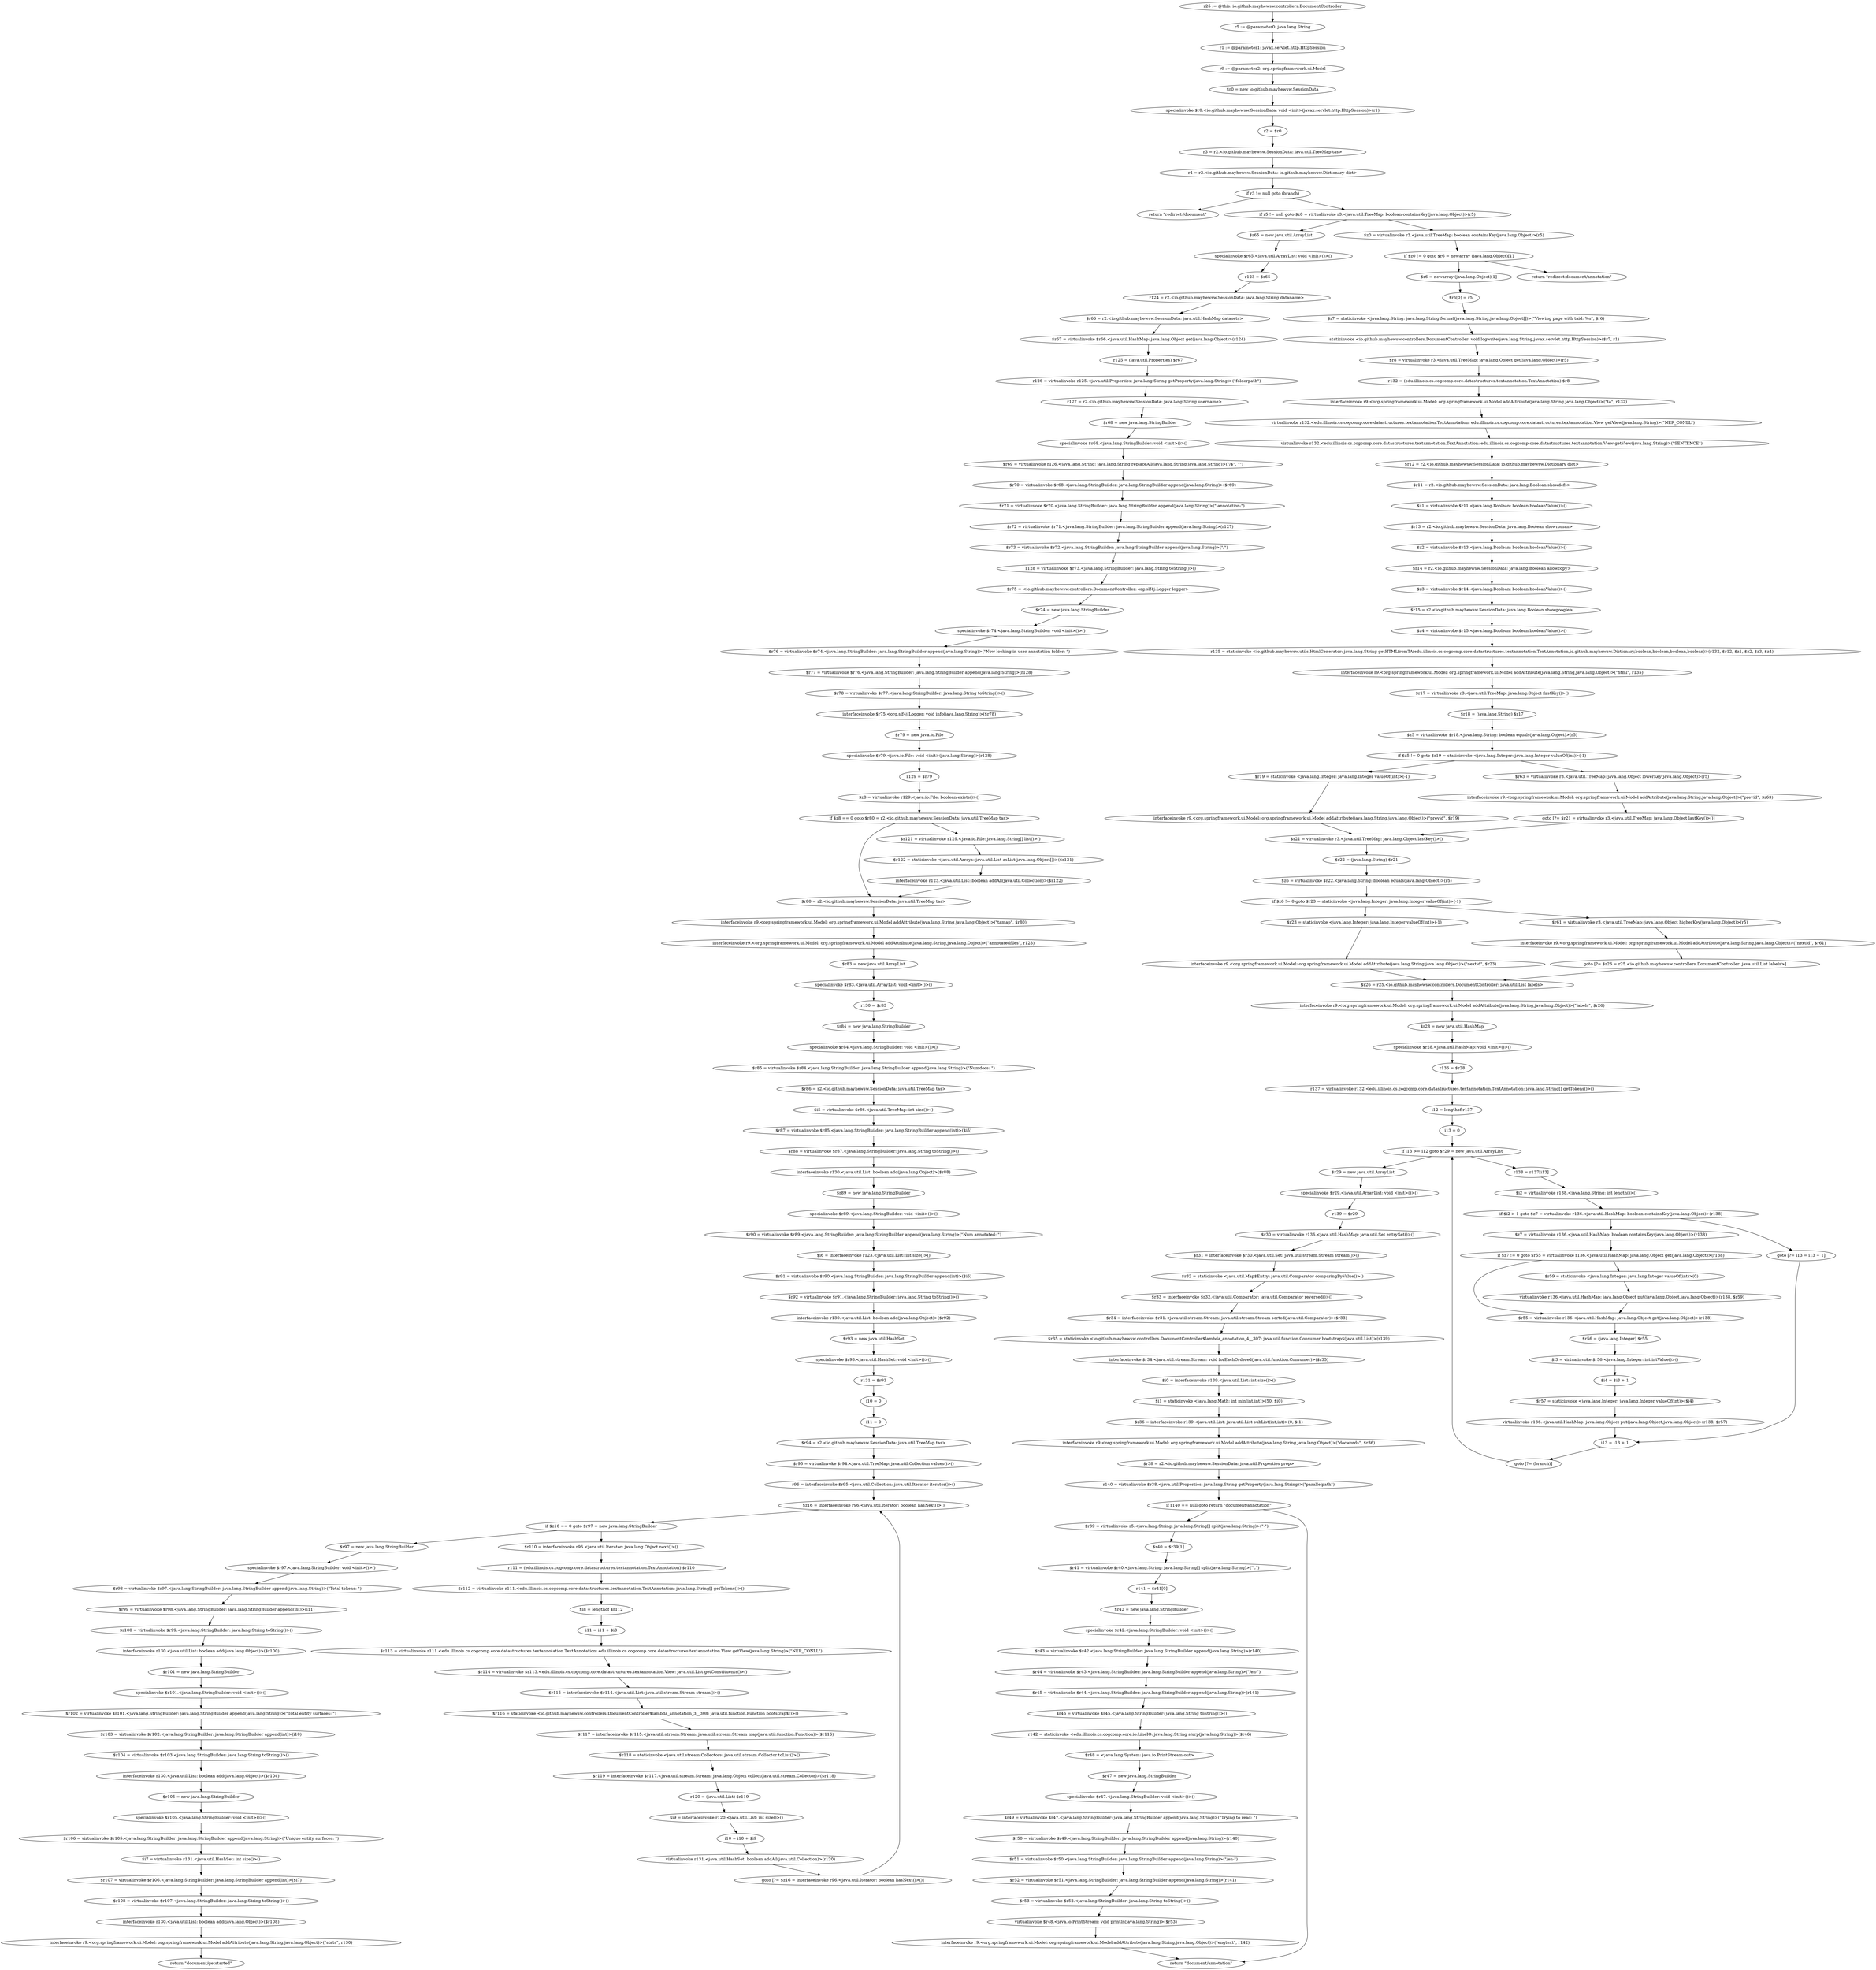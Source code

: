 digraph "unitGraph" {
    "r25 := @this: io.github.mayhewsw.controllers.DocumentController"
    "r5 := @parameter0: java.lang.String"
    "r1 := @parameter1: javax.servlet.http.HttpSession"
    "r9 := @parameter2: org.springframework.ui.Model"
    "$r0 = new io.github.mayhewsw.SessionData"
    "specialinvoke $r0.<io.github.mayhewsw.SessionData: void <init>(javax.servlet.http.HttpSession)>(r1)"
    "r2 = $r0"
    "r3 = r2.<io.github.mayhewsw.SessionData: java.util.TreeMap tas>"
    "r4 = r2.<io.github.mayhewsw.SessionData: io.github.mayhewsw.Dictionary dict>"
    "if r3 != null goto (branch)"
    "return \"redirect:/document\""
    "if r5 != null goto $z0 = virtualinvoke r3.<java.util.TreeMap: boolean containsKey(java.lang.Object)>(r5)"
    "$r65 = new java.util.ArrayList"
    "specialinvoke $r65.<java.util.ArrayList: void <init>()>()"
    "r123 = $r65"
    "r124 = r2.<io.github.mayhewsw.SessionData: java.lang.String dataname>"
    "$r66 = r2.<io.github.mayhewsw.SessionData: java.util.HashMap datasets>"
    "$r67 = virtualinvoke $r66.<java.util.HashMap: java.lang.Object get(java.lang.Object)>(r124)"
    "r125 = (java.util.Properties) $r67"
    "r126 = virtualinvoke r125.<java.util.Properties: java.lang.String getProperty(java.lang.String)>(\"folderpath\")"
    "r127 = r2.<io.github.mayhewsw.SessionData: java.lang.String username>"
    "$r68 = new java.lang.StringBuilder"
    "specialinvoke $r68.<java.lang.StringBuilder: void <init>()>()"
    "$r69 = virtualinvoke r126.<java.lang.String: java.lang.String replaceAll(java.lang.String,java.lang.String)>(\"/$\", \"\")"
    "$r70 = virtualinvoke $r68.<java.lang.StringBuilder: java.lang.StringBuilder append(java.lang.String)>($r69)"
    "$r71 = virtualinvoke $r70.<java.lang.StringBuilder: java.lang.StringBuilder append(java.lang.String)>(\"-annotation-\")"
    "$r72 = virtualinvoke $r71.<java.lang.StringBuilder: java.lang.StringBuilder append(java.lang.String)>(r127)"
    "$r73 = virtualinvoke $r72.<java.lang.StringBuilder: java.lang.StringBuilder append(java.lang.String)>(\"/\")"
    "r128 = virtualinvoke $r73.<java.lang.StringBuilder: java.lang.String toString()>()"
    "$r75 = <io.github.mayhewsw.controllers.DocumentController: org.slf4j.Logger logger>"
    "$r74 = new java.lang.StringBuilder"
    "specialinvoke $r74.<java.lang.StringBuilder: void <init>()>()"
    "$r76 = virtualinvoke $r74.<java.lang.StringBuilder: java.lang.StringBuilder append(java.lang.String)>(\"Now looking in user annotation folder: \")"
    "$r77 = virtualinvoke $r76.<java.lang.StringBuilder: java.lang.StringBuilder append(java.lang.String)>(r128)"
    "$r78 = virtualinvoke $r77.<java.lang.StringBuilder: java.lang.String toString()>()"
    "interfaceinvoke $r75.<org.slf4j.Logger: void info(java.lang.String)>($r78)"
    "$r79 = new java.io.File"
    "specialinvoke $r79.<java.io.File: void <init>(java.lang.String)>(r128)"
    "r129 = $r79"
    "$z8 = virtualinvoke r129.<java.io.File: boolean exists()>()"
    "if $z8 == 0 goto $r80 = r2.<io.github.mayhewsw.SessionData: java.util.TreeMap tas>"
    "$r121 = virtualinvoke r129.<java.io.File: java.lang.String[] list()>()"
    "$r122 = staticinvoke <java.util.Arrays: java.util.List asList(java.lang.Object[])>($r121)"
    "interfaceinvoke r123.<java.util.List: boolean addAll(java.util.Collection)>($r122)"
    "$r80 = r2.<io.github.mayhewsw.SessionData: java.util.TreeMap tas>"
    "interfaceinvoke r9.<org.springframework.ui.Model: org.springframework.ui.Model addAttribute(java.lang.String,java.lang.Object)>(\"tamap\", $r80)"
    "interfaceinvoke r9.<org.springframework.ui.Model: org.springframework.ui.Model addAttribute(java.lang.String,java.lang.Object)>(\"annotatedfiles\", r123)"
    "$r83 = new java.util.ArrayList"
    "specialinvoke $r83.<java.util.ArrayList: void <init>()>()"
    "r130 = $r83"
    "$r84 = new java.lang.StringBuilder"
    "specialinvoke $r84.<java.lang.StringBuilder: void <init>()>()"
    "$r85 = virtualinvoke $r84.<java.lang.StringBuilder: java.lang.StringBuilder append(java.lang.String)>(\"Numdocs: \")"
    "$r86 = r2.<io.github.mayhewsw.SessionData: java.util.TreeMap tas>"
    "$i5 = virtualinvoke $r86.<java.util.TreeMap: int size()>()"
    "$r87 = virtualinvoke $r85.<java.lang.StringBuilder: java.lang.StringBuilder append(int)>($i5)"
    "$r88 = virtualinvoke $r87.<java.lang.StringBuilder: java.lang.String toString()>()"
    "interfaceinvoke r130.<java.util.List: boolean add(java.lang.Object)>($r88)"
    "$r89 = new java.lang.StringBuilder"
    "specialinvoke $r89.<java.lang.StringBuilder: void <init>()>()"
    "$r90 = virtualinvoke $r89.<java.lang.StringBuilder: java.lang.StringBuilder append(java.lang.String)>(\"Num annotated: \")"
    "$i6 = interfaceinvoke r123.<java.util.List: int size()>()"
    "$r91 = virtualinvoke $r90.<java.lang.StringBuilder: java.lang.StringBuilder append(int)>($i6)"
    "$r92 = virtualinvoke $r91.<java.lang.StringBuilder: java.lang.String toString()>()"
    "interfaceinvoke r130.<java.util.List: boolean add(java.lang.Object)>($r92)"
    "$r93 = new java.util.HashSet"
    "specialinvoke $r93.<java.util.HashSet: void <init>()>()"
    "r131 = $r93"
    "i10 = 0"
    "i11 = 0"
    "$r94 = r2.<io.github.mayhewsw.SessionData: java.util.TreeMap tas>"
    "$r95 = virtualinvoke $r94.<java.util.TreeMap: java.util.Collection values()>()"
    "r96 = interfaceinvoke $r95.<java.util.Collection: java.util.Iterator iterator()>()"
    "$z16 = interfaceinvoke r96.<java.util.Iterator: boolean hasNext()>()"
    "if $z16 == 0 goto $r97 = new java.lang.StringBuilder"
    "$r110 = interfaceinvoke r96.<java.util.Iterator: java.lang.Object next()>()"
    "r111 = (edu.illinois.cs.cogcomp.core.datastructures.textannotation.TextAnnotation) $r110"
    "$r112 = virtualinvoke r111.<edu.illinois.cs.cogcomp.core.datastructures.textannotation.TextAnnotation: java.lang.String[] getTokens()>()"
    "$i8 = lengthof $r112"
    "i11 = i11 + $i8"
    "$r113 = virtualinvoke r111.<edu.illinois.cs.cogcomp.core.datastructures.textannotation.TextAnnotation: edu.illinois.cs.cogcomp.core.datastructures.textannotation.View getView(java.lang.String)>(\"NER_CONLL\")"
    "$r114 = virtualinvoke $r113.<edu.illinois.cs.cogcomp.core.datastructures.textannotation.View: java.util.List getConstituents()>()"
    "$r115 = interfaceinvoke $r114.<java.util.List: java.util.stream.Stream stream()>()"
    "$r116 = staticinvoke <io.github.mayhewsw.controllers.DocumentController$lambda_annotation_3__308: java.util.function.Function bootstrap$()>()"
    "$r117 = interfaceinvoke $r115.<java.util.stream.Stream: java.util.stream.Stream map(java.util.function.Function)>($r116)"
    "$r118 = staticinvoke <java.util.stream.Collectors: java.util.stream.Collector toList()>()"
    "$r119 = interfaceinvoke $r117.<java.util.stream.Stream: java.lang.Object collect(java.util.stream.Collector)>($r118)"
    "r120 = (java.util.List) $r119"
    "$i9 = interfaceinvoke r120.<java.util.List: int size()>()"
    "i10 = i10 + $i9"
    "virtualinvoke r131.<java.util.HashSet: boolean addAll(java.util.Collection)>(r120)"
    "goto [?= $z16 = interfaceinvoke r96.<java.util.Iterator: boolean hasNext()>()]"
    "$r97 = new java.lang.StringBuilder"
    "specialinvoke $r97.<java.lang.StringBuilder: void <init>()>()"
    "$r98 = virtualinvoke $r97.<java.lang.StringBuilder: java.lang.StringBuilder append(java.lang.String)>(\"Total tokens: \")"
    "$r99 = virtualinvoke $r98.<java.lang.StringBuilder: java.lang.StringBuilder append(int)>(i11)"
    "$r100 = virtualinvoke $r99.<java.lang.StringBuilder: java.lang.String toString()>()"
    "interfaceinvoke r130.<java.util.List: boolean add(java.lang.Object)>($r100)"
    "$r101 = new java.lang.StringBuilder"
    "specialinvoke $r101.<java.lang.StringBuilder: void <init>()>()"
    "$r102 = virtualinvoke $r101.<java.lang.StringBuilder: java.lang.StringBuilder append(java.lang.String)>(\"Total entity surfaces: \")"
    "$r103 = virtualinvoke $r102.<java.lang.StringBuilder: java.lang.StringBuilder append(int)>(i10)"
    "$r104 = virtualinvoke $r103.<java.lang.StringBuilder: java.lang.String toString()>()"
    "interfaceinvoke r130.<java.util.List: boolean add(java.lang.Object)>($r104)"
    "$r105 = new java.lang.StringBuilder"
    "specialinvoke $r105.<java.lang.StringBuilder: void <init>()>()"
    "$r106 = virtualinvoke $r105.<java.lang.StringBuilder: java.lang.StringBuilder append(java.lang.String)>(\"Unique entity surfaces: \")"
    "$i7 = virtualinvoke r131.<java.util.HashSet: int size()>()"
    "$r107 = virtualinvoke $r106.<java.lang.StringBuilder: java.lang.StringBuilder append(int)>($i7)"
    "$r108 = virtualinvoke $r107.<java.lang.StringBuilder: java.lang.String toString()>()"
    "interfaceinvoke r130.<java.util.List: boolean add(java.lang.Object)>($r108)"
    "interfaceinvoke r9.<org.springframework.ui.Model: org.springframework.ui.Model addAttribute(java.lang.String,java.lang.Object)>(\"stats\", r130)"
    "return \"document/getstarted\""
    "$z0 = virtualinvoke r3.<java.util.TreeMap: boolean containsKey(java.lang.Object)>(r5)"
    "if $z0 != 0 goto $r6 = newarray (java.lang.Object)[1]"
    "return \"redirect:document/annotation\""
    "$r6 = newarray (java.lang.Object)[1]"
    "$r6[0] = r5"
    "$r7 = staticinvoke <java.lang.String: java.lang.String format(java.lang.String,java.lang.Object[])>(\"Viewing page with taid: %s\", $r6)"
    "staticinvoke <io.github.mayhewsw.controllers.DocumentController: void logwrite(java.lang.String,javax.servlet.http.HttpSession)>($r7, r1)"
    "$r8 = virtualinvoke r3.<java.util.TreeMap: java.lang.Object get(java.lang.Object)>(r5)"
    "r132 = (edu.illinois.cs.cogcomp.core.datastructures.textannotation.TextAnnotation) $r8"
    "interfaceinvoke r9.<org.springframework.ui.Model: org.springframework.ui.Model addAttribute(java.lang.String,java.lang.Object)>(\"ta\", r132)"
    "virtualinvoke r132.<edu.illinois.cs.cogcomp.core.datastructures.textannotation.TextAnnotation: edu.illinois.cs.cogcomp.core.datastructures.textannotation.View getView(java.lang.String)>(\"NER_CONLL\")"
    "virtualinvoke r132.<edu.illinois.cs.cogcomp.core.datastructures.textannotation.TextAnnotation: edu.illinois.cs.cogcomp.core.datastructures.textannotation.View getView(java.lang.String)>(\"SENTENCE\")"
    "$r12 = r2.<io.github.mayhewsw.SessionData: io.github.mayhewsw.Dictionary dict>"
    "$r11 = r2.<io.github.mayhewsw.SessionData: java.lang.Boolean showdefs>"
    "$z1 = virtualinvoke $r11.<java.lang.Boolean: boolean booleanValue()>()"
    "$r13 = r2.<io.github.mayhewsw.SessionData: java.lang.Boolean showroman>"
    "$z2 = virtualinvoke $r13.<java.lang.Boolean: boolean booleanValue()>()"
    "$r14 = r2.<io.github.mayhewsw.SessionData: java.lang.Boolean allowcopy>"
    "$z3 = virtualinvoke $r14.<java.lang.Boolean: boolean booleanValue()>()"
    "$r15 = r2.<io.github.mayhewsw.SessionData: java.lang.Boolean showgoogle>"
    "$z4 = virtualinvoke $r15.<java.lang.Boolean: boolean booleanValue()>()"
    "r135 = staticinvoke <io.github.mayhewsw.utils.HtmlGenerator: java.lang.String getHTMLfromTA(edu.illinois.cs.cogcomp.core.datastructures.textannotation.TextAnnotation,io.github.mayhewsw.Dictionary,boolean,boolean,boolean,boolean)>(r132, $r12, $z1, $z2, $z3, $z4)"
    "interfaceinvoke r9.<org.springframework.ui.Model: org.springframework.ui.Model addAttribute(java.lang.String,java.lang.Object)>(\"html\", r135)"
    "$r17 = virtualinvoke r3.<java.util.TreeMap: java.lang.Object firstKey()>()"
    "$r18 = (java.lang.String) $r17"
    "$z5 = virtualinvoke $r18.<java.lang.String: boolean equals(java.lang.Object)>(r5)"
    "if $z5 != 0 goto $r19 = staticinvoke <java.lang.Integer: java.lang.Integer valueOf(int)>(-1)"
    "$r63 = virtualinvoke r3.<java.util.TreeMap: java.lang.Object lowerKey(java.lang.Object)>(r5)"
    "interfaceinvoke r9.<org.springframework.ui.Model: org.springframework.ui.Model addAttribute(java.lang.String,java.lang.Object)>(\"previd\", $r63)"
    "goto [?= $r21 = virtualinvoke r3.<java.util.TreeMap: java.lang.Object lastKey()>()]"
    "$r19 = staticinvoke <java.lang.Integer: java.lang.Integer valueOf(int)>(-1)"
    "interfaceinvoke r9.<org.springframework.ui.Model: org.springframework.ui.Model addAttribute(java.lang.String,java.lang.Object)>(\"previd\", $r19)"
    "$r21 = virtualinvoke r3.<java.util.TreeMap: java.lang.Object lastKey()>()"
    "$r22 = (java.lang.String) $r21"
    "$z6 = virtualinvoke $r22.<java.lang.String: boolean equals(java.lang.Object)>(r5)"
    "if $z6 != 0 goto $r23 = staticinvoke <java.lang.Integer: java.lang.Integer valueOf(int)>(-1)"
    "$r61 = virtualinvoke r3.<java.util.TreeMap: java.lang.Object higherKey(java.lang.Object)>(r5)"
    "interfaceinvoke r9.<org.springframework.ui.Model: org.springframework.ui.Model addAttribute(java.lang.String,java.lang.Object)>(\"nextid\", $r61)"
    "goto [?= $r26 = r25.<io.github.mayhewsw.controllers.DocumentController: java.util.List labels>]"
    "$r23 = staticinvoke <java.lang.Integer: java.lang.Integer valueOf(int)>(-1)"
    "interfaceinvoke r9.<org.springframework.ui.Model: org.springframework.ui.Model addAttribute(java.lang.String,java.lang.Object)>(\"nextid\", $r23)"
    "$r26 = r25.<io.github.mayhewsw.controllers.DocumentController: java.util.List labels>"
    "interfaceinvoke r9.<org.springframework.ui.Model: org.springframework.ui.Model addAttribute(java.lang.String,java.lang.Object)>(\"labels\", $r26)"
    "$r28 = new java.util.HashMap"
    "specialinvoke $r28.<java.util.HashMap: void <init>()>()"
    "r136 = $r28"
    "r137 = virtualinvoke r132.<edu.illinois.cs.cogcomp.core.datastructures.textannotation.TextAnnotation: java.lang.String[] getTokens()>()"
    "i12 = lengthof r137"
    "i13 = 0"
    "if i13 >= i12 goto $r29 = new java.util.ArrayList"
    "r138 = r137[i13]"
    "$i2 = virtualinvoke r138.<java.lang.String: int length()>()"
    "if $i2 > 1 goto $z7 = virtualinvoke r136.<java.util.HashMap: boolean containsKey(java.lang.Object)>(r138)"
    "goto [?= i13 = i13 + 1]"
    "$z7 = virtualinvoke r136.<java.util.HashMap: boolean containsKey(java.lang.Object)>(r138)"
    "if $z7 != 0 goto $r55 = virtualinvoke r136.<java.util.HashMap: java.lang.Object get(java.lang.Object)>(r138)"
    "$r59 = staticinvoke <java.lang.Integer: java.lang.Integer valueOf(int)>(0)"
    "virtualinvoke r136.<java.util.HashMap: java.lang.Object put(java.lang.Object,java.lang.Object)>(r138, $r59)"
    "$r55 = virtualinvoke r136.<java.util.HashMap: java.lang.Object get(java.lang.Object)>(r138)"
    "$r56 = (java.lang.Integer) $r55"
    "$i3 = virtualinvoke $r56.<java.lang.Integer: int intValue()>()"
    "$i4 = $i3 + 1"
    "$r57 = staticinvoke <java.lang.Integer: java.lang.Integer valueOf(int)>($i4)"
    "virtualinvoke r136.<java.util.HashMap: java.lang.Object put(java.lang.Object,java.lang.Object)>(r138, $r57)"
    "i13 = i13 + 1"
    "goto [?= (branch)]"
    "$r29 = new java.util.ArrayList"
    "specialinvoke $r29.<java.util.ArrayList: void <init>()>()"
    "r139 = $r29"
    "$r30 = virtualinvoke r136.<java.util.HashMap: java.util.Set entrySet()>()"
    "$r31 = interfaceinvoke $r30.<java.util.Set: java.util.stream.Stream stream()>()"
    "$r32 = staticinvoke <java.util.Map$Entry: java.util.Comparator comparingByValue()>()"
    "$r33 = interfaceinvoke $r32.<java.util.Comparator: java.util.Comparator reversed()>()"
    "$r34 = interfaceinvoke $r31.<java.util.stream.Stream: java.util.stream.Stream sorted(java.util.Comparator)>($r33)"
    "$r35 = staticinvoke <io.github.mayhewsw.controllers.DocumentController$lambda_annotation_4__307: java.util.function.Consumer bootstrap$(java.util.List)>(r139)"
    "interfaceinvoke $r34.<java.util.stream.Stream: void forEachOrdered(java.util.function.Consumer)>($r35)"
    "$i0 = interfaceinvoke r139.<java.util.List: int size()>()"
    "$i1 = staticinvoke <java.lang.Math: int min(int,int)>(50, $i0)"
    "$r36 = interfaceinvoke r139.<java.util.List: java.util.List subList(int,int)>(0, $i1)"
    "interfaceinvoke r9.<org.springframework.ui.Model: org.springframework.ui.Model addAttribute(java.lang.String,java.lang.Object)>(\"docwords\", $r36)"
    "$r38 = r2.<io.github.mayhewsw.SessionData: java.util.Properties prop>"
    "r140 = virtualinvoke $r38.<java.util.Properties: java.lang.String getProperty(java.lang.String)>(\"parallelpath\")"
    "if r140 == null goto return \"document/annotation\""
    "$r39 = virtualinvoke r5.<java.lang.String: java.lang.String[] split(java.lang.String)>(\"-\")"
    "$r40 = $r39[1]"
    "$r41 = virtualinvoke $r40.<java.lang.String: java.lang.String[] split(java.lang.String)>(\"\\.\")"
    "r141 = $r41[0]"
    "$r42 = new java.lang.StringBuilder"
    "specialinvoke $r42.<java.lang.StringBuilder: void <init>()>()"
    "$r43 = virtualinvoke $r42.<java.lang.StringBuilder: java.lang.StringBuilder append(java.lang.String)>(r140)"
    "$r44 = virtualinvoke $r43.<java.lang.StringBuilder: java.lang.StringBuilder append(java.lang.String)>(\"/en-\")"
    "$r45 = virtualinvoke $r44.<java.lang.StringBuilder: java.lang.StringBuilder append(java.lang.String)>(r141)"
    "$r46 = virtualinvoke $r45.<java.lang.StringBuilder: java.lang.String toString()>()"
    "r142 = staticinvoke <edu.illinois.cs.cogcomp.core.io.LineIO: java.lang.String slurp(java.lang.String)>($r46)"
    "$r48 = <java.lang.System: java.io.PrintStream out>"
    "$r47 = new java.lang.StringBuilder"
    "specialinvoke $r47.<java.lang.StringBuilder: void <init>()>()"
    "$r49 = virtualinvoke $r47.<java.lang.StringBuilder: java.lang.StringBuilder append(java.lang.String)>(\"Trying to read: \")"
    "$r50 = virtualinvoke $r49.<java.lang.StringBuilder: java.lang.StringBuilder append(java.lang.String)>(r140)"
    "$r51 = virtualinvoke $r50.<java.lang.StringBuilder: java.lang.StringBuilder append(java.lang.String)>(\"/en-\")"
    "$r52 = virtualinvoke $r51.<java.lang.StringBuilder: java.lang.StringBuilder append(java.lang.String)>(r141)"
    "$r53 = virtualinvoke $r52.<java.lang.StringBuilder: java.lang.String toString()>()"
    "virtualinvoke $r48.<java.io.PrintStream: void println(java.lang.String)>($r53)"
    "interfaceinvoke r9.<org.springframework.ui.Model: org.springframework.ui.Model addAttribute(java.lang.String,java.lang.Object)>(\"engtext\", r142)"
    "return \"document/annotation\""
    "r25 := @this: io.github.mayhewsw.controllers.DocumentController"->"r5 := @parameter0: java.lang.String";
    "r5 := @parameter0: java.lang.String"->"r1 := @parameter1: javax.servlet.http.HttpSession";
    "r1 := @parameter1: javax.servlet.http.HttpSession"->"r9 := @parameter2: org.springframework.ui.Model";
    "r9 := @parameter2: org.springframework.ui.Model"->"$r0 = new io.github.mayhewsw.SessionData";
    "$r0 = new io.github.mayhewsw.SessionData"->"specialinvoke $r0.<io.github.mayhewsw.SessionData: void <init>(javax.servlet.http.HttpSession)>(r1)";
    "specialinvoke $r0.<io.github.mayhewsw.SessionData: void <init>(javax.servlet.http.HttpSession)>(r1)"->"r2 = $r0";
    "r2 = $r0"->"r3 = r2.<io.github.mayhewsw.SessionData: java.util.TreeMap tas>";
    "r3 = r2.<io.github.mayhewsw.SessionData: java.util.TreeMap tas>"->"r4 = r2.<io.github.mayhewsw.SessionData: io.github.mayhewsw.Dictionary dict>";
    "r4 = r2.<io.github.mayhewsw.SessionData: io.github.mayhewsw.Dictionary dict>"->"if r3 != null goto (branch)";
    "if r3 != null goto (branch)"->"return \"redirect:/document\"";
    "if r3 != null goto (branch)"->"if r5 != null goto $z0 = virtualinvoke r3.<java.util.TreeMap: boolean containsKey(java.lang.Object)>(r5)";
    "if r5 != null goto $z0 = virtualinvoke r3.<java.util.TreeMap: boolean containsKey(java.lang.Object)>(r5)"->"$r65 = new java.util.ArrayList";
    "if r5 != null goto $z0 = virtualinvoke r3.<java.util.TreeMap: boolean containsKey(java.lang.Object)>(r5)"->"$z0 = virtualinvoke r3.<java.util.TreeMap: boolean containsKey(java.lang.Object)>(r5)";
    "$r65 = new java.util.ArrayList"->"specialinvoke $r65.<java.util.ArrayList: void <init>()>()";
    "specialinvoke $r65.<java.util.ArrayList: void <init>()>()"->"r123 = $r65";
    "r123 = $r65"->"r124 = r2.<io.github.mayhewsw.SessionData: java.lang.String dataname>";
    "r124 = r2.<io.github.mayhewsw.SessionData: java.lang.String dataname>"->"$r66 = r2.<io.github.mayhewsw.SessionData: java.util.HashMap datasets>";
    "$r66 = r2.<io.github.mayhewsw.SessionData: java.util.HashMap datasets>"->"$r67 = virtualinvoke $r66.<java.util.HashMap: java.lang.Object get(java.lang.Object)>(r124)";
    "$r67 = virtualinvoke $r66.<java.util.HashMap: java.lang.Object get(java.lang.Object)>(r124)"->"r125 = (java.util.Properties) $r67";
    "r125 = (java.util.Properties) $r67"->"r126 = virtualinvoke r125.<java.util.Properties: java.lang.String getProperty(java.lang.String)>(\"folderpath\")";
    "r126 = virtualinvoke r125.<java.util.Properties: java.lang.String getProperty(java.lang.String)>(\"folderpath\")"->"r127 = r2.<io.github.mayhewsw.SessionData: java.lang.String username>";
    "r127 = r2.<io.github.mayhewsw.SessionData: java.lang.String username>"->"$r68 = new java.lang.StringBuilder";
    "$r68 = new java.lang.StringBuilder"->"specialinvoke $r68.<java.lang.StringBuilder: void <init>()>()";
    "specialinvoke $r68.<java.lang.StringBuilder: void <init>()>()"->"$r69 = virtualinvoke r126.<java.lang.String: java.lang.String replaceAll(java.lang.String,java.lang.String)>(\"/$\", \"\")";
    "$r69 = virtualinvoke r126.<java.lang.String: java.lang.String replaceAll(java.lang.String,java.lang.String)>(\"/$\", \"\")"->"$r70 = virtualinvoke $r68.<java.lang.StringBuilder: java.lang.StringBuilder append(java.lang.String)>($r69)";
    "$r70 = virtualinvoke $r68.<java.lang.StringBuilder: java.lang.StringBuilder append(java.lang.String)>($r69)"->"$r71 = virtualinvoke $r70.<java.lang.StringBuilder: java.lang.StringBuilder append(java.lang.String)>(\"-annotation-\")";
    "$r71 = virtualinvoke $r70.<java.lang.StringBuilder: java.lang.StringBuilder append(java.lang.String)>(\"-annotation-\")"->"$r72 = virtualinvoke $r71.<java.lang.StringBuilder: java.lang.StringBuilder append(java.lang.String)>(r127)";
    "$r72 = virtualinvoke $r71.<java.lang.StringBuilder: java.lang.StringBuilder append(java.lang.String)>(r127)"->"$r73 = virtualinvoke $r72.<java.lang.StringBuilder: java.lang.StringBuilder append(java.lang.String)>(\"/\")";
    "$r73 = virtualinvoke $r72.<java.lang.StringBuilder: java.lang.StringBuilder append(java.lang.String)>(\"/\")"->"r128 = virtualinvoke $r73.<java.lang.StringBuilder: java.lang.String toString()>()";
    "r128 = virtualinvoke $r73.<java.lang.StringBuilder: java.lang.String toString()>()"->"$r75 = <io.github.mayhewsw.controllers.DocumentController: org.slf4j.Logger logger>";
    "$r75 = <io.github.mayhewsw.controllers.DocumentController: org.slf4j.Logger logger>"->"$r74 = new java.lang.StringBuilder";
    "$r74 = new java.lang.StringBuilder"->"specialinvoke $r74.<java.lang.StringBuilder: void <init>()>()";
    "specialinvoke $r74.<java.lang.StringBuilder: void <init>()>()"->"$r76 = virtualinvoke $r74.<java.lang.StringBuilder: java.lang.StringBuilder append(java.lang.String)>(\"Now looking in user annotation folder: \")";
    "$r76 = virtualinvoke $r74.<java.lang.StringBuilder: java.lang.StringBuilder append(java.lang.String)>(\"Now looking in user annotation folder: \")"->"$r77 = virtualinvoke $r76.<java.lang.StringBuilder: java.lang.StringBuilder append(java.lang.String)>(r128)";
    "$r77 = virtualinvoke $r76.<java.lang.StringBuilder: java.lang.StringBuilder append(java.lang.String)>(r128)"->"$r78 = virtualinvoke $r77.<java.lang.StringBuilder: java.lang.String toString()>()";
    "$r78 = virtualinvoke $r77.<java.lang.StringBuilder: java.lang.String toString()>()"->"interfaceinvoke $r75.<org.slf4j.Logger: void info(java.lang.String)>($r78)";
    "interfaceinvoke $r75.<org.slf4j.Logger: void info(java.lang.String)>($r78)"->"$r79 = new java.io.File";
    "$r79 = new java.io.File"->"specialinvoke $r79.<java.io.File: void <init>(java.lang.String)>(r128)";
    "specialinvoke $r79.<java.io.File: void <init>(java.lang.String)>(r128)"->"r129 = $r79";
    "r129 = $r79"->"$z8 = virtualinvoke r129.<java.io.File: boolean exists()>()";
    "$z8 = virtualinvoke r129.<java.io.File: boolean exists()>()"->"if $z8 == 0 goto $r80 = r2.<io.github.mayhewsw.SessionData: java.util.TreeMap tas>";
    "if $z8 == 0 goto $r80 = r2.<io.github.mayhewsw.SessionData: java.util.TreeMap tas>"->"$r121 = virtualinvoke r129.<java.io.File: java.lang.String[] list()>()";
    "if $z8 == 0 goto $r80 = r2.<io.github.mayhewsw.SessionData: java.util.TreeMap tas>"->"$r80 = r2.<io.github.mayhewsw.SessionData: java.util.TreeMap tas>";
    "$r121 = virtualinvoke r129.<java.io.File: java.lang.String[] list()>()"->"$r122 = staticinvoke <java.util.Arrays: java.util.List asList(java.lang.Object[])>($r121)";
    "$r122 = staticinvoke <java.util.Arrays: java.util.List asList(java.lang.Object[])>($r121)"->"interfaceinvoke r123.<java.util.List: boolean addAll(java.util.Collection)>($r122)";
    "interfaceinvoke r123.<java.util.List: boolean addAll(java.util.Collection)>($r122)"->"$r80 = r2.<io.github.mayhewsw.SessionData: java.util.TreeMap tas>";
    "$r80 = r2.<io.github.mayhewsw.SessionData: java.util.TreeMap tas>"->"interfaceinvoke r9.<org.springframework.ui.Model: org.springframework.ui.Model addAttribute(java.lang.String,java.lang.Object)>(\"tamap\", $r80)";
    "interfaceinvoke r9.<org.springframework.ui.Model: org.springframework.ui.Model addAttribute(java.lang.String,java.lang.Object)>(\"tamap\", $r80)"->"interfaceinvoke r9.<org.springframework.ui.Model: org.springframework.ui.Model addAttribute(java.lang.String,java.lang.Object)>(\"annotatedfiles\", r123)";
    "interfaceinvoke r9.<org.springframework.ui.Model: org.springframework.ui.Model addAttribute(java.lang.String,java.lang.Object)>(\"annotatedfiles\", r123)"->"$r83 = new java.util.ArrayList";
    "$r83 = new java.util.ArrayList"->"specialinvoke $r83.<java.util.ArrayList: void <init>()>()";
    "specialinvoke $r83.<java.util.ArrayList: void <init>()>()"->"r130 = $r83";
    "r130 = $r83"->"$r84 = new java.lang.StringBuilder";
    "$r84 = new java.lang.StringBuilder"->"specialinvoke $r84.<java.lang.StringBuilder: void <init>()>()";
    "specialinvoke $r84.<java.lang.StringBuilder: void <init>()>()"->"$r85 = virtualinvoke $r84.<java.lang.StringBuilder: java.lang.StringBuilder append(java.lang.String)>(\"Numdocs: \")";
    "$r85 = virtualinvoke $r84.<java.lang.StringBuilder: java.lang.StringBuilder append(java.lang.String)>(\"Numdocs: \")"->"$r86 = r2.<io.github.mayhewsw.SessionData: java.util.TreeMap tas>";
    "$r86 = r2.<io.github.mayhewsw.SessionData: java.util.TreeMap tas>"->"$i5 = virtualinvoke $r86.<java.util.TreeMap: int size()>()";
    "$i5 = virtualinvoke $r86.<java.util.TreeMap: int size()>()"->"$r87 = virtualinvoke $r85.<java.lang.StringBuilder: java.lang.StringBuilder append(int)>($i5)";
    "$r87 = virtualinvoke $r85.<java.lang.StringBuilder: java.lang.StringBuilder append(int)>($i5)"->"$r88 = virtualinvoke $r87.<java.lang.StringBuilder: java.lang.String toString()>()";
    "$r88 = virtualinvoke $r87.<java.lang.StringBuilder: java.lang.String toString()>()"->"interfaceinvoke r130.<java.util.List: boolean add(java.lang.Object)>($r88)";
    "interfaceinvoke r130.<java.util.List: boolean add(java.lang.Object)>($r88)"->"$r89 = new java.lang.StringBuilder";
    "$r89 = new java.lang.StringBuilder"->"specialinvoke $r89.<java.lang.StringBuilder: void <init>()>()";
    "specialinvoke $r89.<java.lang.StringBuilder: void <init>()>()"->"$r90 = virtualinvoke $r89.<java.lang.StringBuilder: java.lang.StringBuilder append(java.lang.String)>(\"Num annotated: \")";
    "$r90 = virtualinvoke $r89.<java.lang.StringBuilder: java.lang.StringBuilder append(java.lang.String)>(\"Num annotated: \")"->"$i6 = interfaceinvoke r123.<java.util.List: int size()>()";
    "$i6 = interfaceinvoke r123.<java.util.List: int size()>()"->"$r91 = virtualinvoke $r90.<java.lang.StringBuilder: java.lang.StringBuilder append(int)>($i6)";
    "$r91 = virtualinvoke $r90.<java.lang.StringBuilder: java.lang.StringBuilder append(int)>($i6)"->"$r92 = virtualinvoke $r91.<java.lang.StringBuilder: java.lang.String toString()>()";
    "$r92 = virtualinvoke $r91.<java.lang.StringBuilder: java.lang.String toString()>()"->"interfaceinvoke r130.<java.util.List: boolean add(java.lang.Object)>($r92)";
    "interfaceinvoke r130.<java.util.List: boolean add(java.lang.Object)>($r92)"->"$r93 = new java.util.HashSet";
    "$r93 = new java.util.HashSet"->"specialinvoke $r93.<java.util.HashSet: void <init>()>()";
    "specialinvoke $r93.<java.util.HashSet: void <init>()>()"->"r131 = $r93";
    "r131 = $r93"->"i10 = 0";
    "i10 = 0"->"i11 = 0";
    "i11 = 0"->"$r94 = r2.<io.github.mayhewsw.SessionData: java.util.TreeMap tas>";
    "$r94 = r2.<io.github.mayhewsw.SessionData: java.util.TreeMap tas>"->"$r95 = virtualinvoke $r94.<java.util.TreeMap: java.util.Collection values()>()";
    "$r95 = virtualinvoke $r94.<java.util.TreeMap: java.util.Collection values()>()"->"r96 = interfaceinvoke $r95.<java.util.Collection: java.util.Iterator iterator()>()";
    "r96 = interfaceinvoke $r95.<java.util.Collection: java.util.Iterator iterator()>()"->"$z16 = interfaceinvoke r96.<java.util.Iterator: boolean hasNext()>()";
    "$z16 = interfaceinvoke r96.<java.util.Iterator: boolean hasNext()>()"->"if $z16 == 0 goto $r97 = new java.lang.StringBuilder";
    "if $z16 == 0 goto $r97 = new java.lang.StringBuilder"->"$r110 = interfaceinvoke r96.<java.util.Iterator: java.lang.Object next()>()";
    "if $z16 == 0 goto $r97 = new java.lang.StringBuilder"->"$r97 = new java.lang.StringBuilder";
    "$r110 = interfaceinvoke r96.<java.util.Iterator: java.lang.Object next()>()"->"r111 = (edu.illinois.cs.cogcomp.core.datastructures.textannotation.TextAnnotation) $r110";
    "r111 = (edu.illinois.cs.cogcomp.core.datastructures.textannotation.TextAnnotation) $r110"->"$r112 = virtualinvoke r111.<edu.illinois.cs.cogcomp.core.datastructures.textannotation.TextAnnotation: java.lang.String[] getTokens()>()";
    "$r112 = virtualinvoke r111.<edu.illinois.cs.cogcomp.core.datastructures.textannotation.TextAnnotation: java.lang.String[] getTokens()>()"->"$i8 = lengthof $r112";
    "$i8 = lengthof $r112"->"i11 = i11 + $i8";
    "i11 = i11 + $i8"->"$r113 = virtualinvoke r111.<edu.illinois.cs.cogcomp.core.datastructures.textannotation.TextAnnotation: edu.illinois.cs.cogcomp.core.datastructures.textannotation.View getView(java.lang.String)>(\"NER_CONLL\")";
    "$r113 = virtualinvoke r111.<edu.illinois.cs.cogcomp.core.datastructures.textannotation.TextAnnotation: edu.illinois.cs.cogcomp.core.datastructures.textannotation.View getView(java.lang.String)>(\"NER_CONLL\")"->"$r114 = virtualinvoke $r113.<edu.illinois.cs.cogcomp.core.datastructures.textannotation.View: java.util.List getConstituents()>()";
    "$r114 = virtualinvoke $r113.<edu.illinois.cs.cogcomp.core.datastructures.textannotation.View: java.util.List getConstituents()>()"->"$r115 = interfaceinvoke $r114.<java.util.List: java.util.stream.Stream stream()>()";
    "$r115 = interfaceinvoke $r114.<java.util.List: java.util.stream.Stream stream()>()"->"$r116 = staticinvoke <io.github.mayhewsw.controllers.DocumentController$lambda_annotation_3__308: java.util.function.Function bootstrap$()>()";
    "$r116 = staticinvoke <io.github.mayhewsw.controllers.DocumentController$lambda_annotation_3__308: java.util.function.Function bootstrap$()>()"->"$r117 = interfaceinvoke $r115.<java.util.stream.Stream: java.util.stream.Stream map(java.util.function.Function)>($r116)";
    "$r117 = interfaceinvoke $r115.<java.util.stream.Stream: java.util.stream.Stream map(java.util.function.Function)>($r116)"->"$r118 = staticinvoke <java.util.stream.Collectors: java.util.stream.Collector toList()>()";
    "$r118 = staticinvoke <java.util.stream.Collectors: java.util.stream.Collector toList()>()"->"$r119 = interfaceinvoke $r117.<java.util.stream.Stream: java.lang.Object collect(java.util.stream.Collector)>($r118)";
    "$r119 = interfaceinvoke $r117.<java.util.stream.Stream: java.lang.Object collect(java.util.stream.Collector)>($r118)"->"r120 = (java.util.List) $r119";
    "r120 = (java.util.List) $r119"->"$i9 = interfaceinvoke r120.<java.util.List: int size()>()";
    "$i9 = interfaceinvoke r120.<java.util.List: int size()>()"->"i10 = i10 + $i9";
    "i10 = i10 + $i9"->"virtualinvoke r131.<java.util.HashSet: boolean addAll(java.util.Collection)>(r120)";
    "virtualinvoke r131.<java.util.HashSet: boolean addAll(java.util.Collection)>(r120)"->"goto [?= $z16 = interfaceinvoke r96.<java.util.Iterator: boolean hasNext()>()]";
    "goto [?= $z16 = interfaceinvoke r96.<java.util.Iterator: boolean hasNext()>()]"->"$z16 = interfaceinvoke r96.<java.util.Iterator: boolean hasNext()>()";
    "$r97 = new java.lang.StringBuilder"->"specialinvoke $r97.<java.lang.StringBuilder: void <init>()>()";
    "specialinvoke $r97.<java.lang.StringBuilder: void <init>()>()"->"$r98 = virtualinvoke $r97.<java.lang.StringBuilder: java.lang.StringBuilder append(java.lang.String)>(\"Total tokens: \")";
    "$r98 = virtualinvoke $r97.<java.lang.StringBuilder: java.lang.StringBuilder append(java.lang.String)>(\"Total tokens: \")"->"$r99 = virtualinvoke $r98.<java.lang.StringBuilder: java.lang.StringBuilder append(int)>(i11)";
    "$r99 = virtualinvoke $r98.<java.lang.StringBuilder: java.lang.StringBuilder append(int)>(i11)"->"$r100 = virtualinvoke $r99.<java.lang.StringBuilder: java.lang.String toString()>()";
    "$r100 = virtualinvoke $r99.<java.lang.StringBuilder: java.lang.String toString()>()"->"interfaceinvoke r130.<java.util.List: boolean add(java.lang.Object)>($r100)";
    "interfaceinvoke r130.<java.util.List: boolean add(java.lang.Object)>($r100)"->"$r101 = new java.lang.StringBuilder";
    "$r101 = new java.lang.StringBuilder"->"specialinvoke $r101.<java.lang.StringBuilder: void <init>()>()";
    "specialinvoke $r101.<java.lang.StringBuilder: void <init>()>()"->"$r102 = virtualinvoke $r101.<java.lang.StringBuilder: java.lang.StringBuilder append(java.lang.String)>(\"Total entity surfaces: \")";
    "$r102 = virtualinvoke $r101.<java.lang.StringBuilder: java.lang.StringBuilder append(java.lang.String)>(\"Total entity surfaces: \")"->"$r103 = virtualinvoke $r102.<java.lang.StringBuilder: java.lang.StringBuilder append(int)>(i10)";
    "$r103 = virtualinvoke $r102.<java.lang.StringBuilder: java.lang.StringBuilder append(int)>(i10)"->"$r104 = virtualinvoke $r103.<java.lang.StringBuilder: java.lang.String toString()>()";
    "$r104 = virtualinvoke $r103.<java.lang.StringBuilder: java.lang.String toString()>()"->"interfaceinvoke r130.<java.util.List: boolean add(java.lang.Object)>($r104)";
    "interfaceinvoke r130.<java.util.List: boolean add(java.lang.Object)>($r104)"->"$r105 = new java.lang.StringBuilder";
    "$r105 = new java.lang.StringBuilder"->"specialinvoke $r105.<java.lang.StringBuilder: void <init>()>()";
    "specialinvoke $r105.<java.lang.StringBuilder: void <init>()>()"->"$r106 = virtualinvoke $r105.<java.lang.StringBuilder: java.lang.StringBuilder append(java.lang.String)>(\"Unique entity surfaces: \")";
    "$r106 = virtualinvoke $r105.<java.lang.StringBuilder: java.lang.StringBuilder append(java.lang.String)>(\"Unique entity surfaces: \")"->"$i7 = virtualinvoke r131.<java.util.HashSet: int size()>()";
    "$i7 = virtualinvoke r131.<java.util.HashSet: int size()>()"->"$r107 = virtualinvoke $r106.<java.lang.StringBuilder: java.lang.StringBuilder append(int)>($i7)";
    "$r107 = virtualinvoke $r106.<java.lang.StringBuilder: java.lang.StringBuilder append(int)>($i7)"->"$r108 = virtualinvoke $r107.<java.lang.StringBuilder: java.lang.String toString()>()";
    "$r108 = virtualinvoke $r107.<java.lang.StringBuilder: java.lang.String toString()>()"->"interfaceinvoke r130.<java.util.List: boolean add(java.lang.Object)>($r108)";
    "interfaceinvoke r130.<java.util.List: boolean add(java.lang.Object)>($r108)"->"interfaceinvoke r9.<org.springframework.ui.Model: org.springframework.ui.Model addAttribute(java.lang.String,java.lang.Object)>(\"stats\", r130)";
    "interfaceinvoke r9.<org.springframework.ui.Model: org.springframework.ui.Model addAttribute(java.lang.String,java.lang.Object)>(\"stats\", r130)"->"return \"document/getstarted\"";
    "$z0 = virtualinvoke r3.<java.util.TreeMap: boolean containsKey(java.lang.Object)>(r5)"->"if $z0 != 0 goto $r6 = newarray (java.lang.Object)[1]";
    "if $z0 != 0 goto $r6 = newarray (java.lang.Object)[1]"->"return \"redirect:document/annotation\"";
    "if $z0 != 0 goto $r6 = newarray (java.lang.Object)[1]"->"$r6 = newarray (java.lang.Object)[1]";
    "$r6 = newarray (java.lang.Object)[1]"->"$r6[0] = r5";
    "$r6[0] = r5"->"$r7 = staticinvoke <java.lang.String: java.lang.String format(java.lang.String,java.lang.Object[])>(\"Viewing page with taid: %s\", $r6)";
    "$r7 = staticinvoke <java.lang.String: java.lang.String format(java.lang.String,java.lang.Object[])>(\"Viewing page with taid: %s\", $r6)"->"staticinvoke <io.github.mayhewsw.controllers.DocumentController: void logwrite(java.lang.String,javax.servlet.http.HttpSession)>($r7, r1)";
    "staticinvoke <io.github.mayhewsw.controllers.DocumentController: void logwrite(java.lang.String,javax.servlet.http.HttpSession)>($r7, r1)"->"$r8 = virtualinvoke r3.<java.util.TreeMap: java.lang.Object get(java.lang.Object)>(r5)";
    "$r8 = virtualinvoke r3.<java.util.TreeMap: java.lang.Object get(java.lang.Object)>(r5)"->"r132 = (edu.illinois.cs.cogcomp.core.datastructures.textannotation.TextAnnotation) $r8";
    "r132 = (edu.illinois.cs.cogcomp.core.datastructures.textannotation.TextAnnotation) $r8"->"interfaceinvoke r9.<org.springframework.ui.Model: org.springframework.ui.Model addAttribute(java.lang.String,java.lang.Object)>(\"ta\", r132)";
    "interfaceinvoke r9.<org.springframework.ui.Model: org.springframework.ui.Model addAttribute(java.lang.String,java.lang.Object)>(\"ta\", r132)"->"virtualinvoke r132.<edu.illinois.cs.cogcomp.core.datastructures.textannotation.TextAnnotation: edu.illinois.cs.cogcomp.core.datastructures.textannotation.View getView(java.lang.String)>(\"NER_CONLL\")";
    "virtualinvoke r132.<edu.illinois.cs.cogcomp.core.datastructures.textannotation.TextAnnotation: edu.illinois.cs.cogcomp.core.datastructures.textannotation.View getView(java.lang.String)>(\"NER_CONLL\")"->"virtualinvoke r132.<edu.illinois.cs.cogcomp.core.datastructures.textannotation.TextAnnotation: edu.illinois.cs.cogcomp.core.datastructures.textannotation.View getView(java.lang.String)>(\"SENTENCE\")";
    "virtualinvoke r132.<edu.illinois.cs.cogcomp.core.datastructures.textannotation.TextAnnotation: edu.illinois.cs.cogcomp.core.datastructures.textannotation.View getView(java.lang.String)>(\"SENTENCE\")"->"$r12 = r2.<io.github.mayhewsw.SessionData: io.github.mayhewsw.Dictionary dict>";
    "$r12 = r2.<io.github.mayhewsw.SessionData: io.github.mayhewsw.Dictionary dict>"->"$r11 = r2.<io.github.mayhewsw.SessionData: java.lang.Boolean showdefs>";
    "$r11 = r2.<io.github.mayhewsw.SessionData: java.lang.Boolean showdefs>"->"$z1 = virtualinvoke $r11.<java.lang.Boolean: boolean booleanValue()>()";
    "$z1 = virtualinvoke $r11.<java.lang.Boolean: boolean booleanValue()>()"->"$r13 = r2.<io.github.mayhewsw.SessionData: java.lang.Boolean showroman>";
    "$r13 = r2.<io.github.mayhewsw.SessionData: java.lang.Boolean showroman>"->"$z2 = virtualinvoke $r13.<java.lang.Boolean: boolean booleanValue()>()";
    "$z2 = virtualinvoke $r13.<java.lang.Boolean: boolean booleanValue()>()"->"$r14 = r2.<io.github.mayhewsw.SessionData: java.lang.Boolean allowcopy>";
    "$r14 = r2.<io.github.mayhewsw.SessionData: java.lang.Boolean allowcopy>"->"$z3 = virtualinvoke $r14.<java.lang.Boolean: boolean booleanValue()>()";
    "$z3 = virtualinvoke $r14.<java.lang.Boolean: boolean booleanValue()>()"->"$r15 = r2.<io.github.mayhewsw.SessionData: java.lang.Boolean showgoogle>";
    "$r15 = r2.<io.github.mayhewsw.SessionData: java.lang.Boolean showgoogle>"->"$z4 = virtualinvoke $r15.<java.lang.Boolean: boolean booleanValue()>()";
    "$z4 = virtualinvoke $r15.<java.lang.Boolean: boolean booleanValue()>()"->"r135 = staticinvoke <io.github.mayhewsw.utils.HtmlGenerator: java.lang.String getHTMLfromTA(edu.illinois.cs.cogcomp.core.datastructures.textannotation.TextAnnotation,io.github.mayhewsw.Dictionary,boolean,boolean,boolean,boolean)>(r132, $r12, $z1, $z2, $z3, $z4)";
    "r135 = staticinvoke <io.github.mayhewsw.utils.HtmlGenerator: java.lang.String getHTMLfromTA(edu.illinois.cs.cogcomp.core.datastructures.textannotation.TextAnnotation,io.github.mayhewsw.Dictionary,boolean,boolean,boolean,boolean)>(r132, $r12, $z1, $z2, $z3, $z4)"->"interfaceinvoke r9.<org.springframework.ui.Model: org.springframework.ui.Model addAttribute(java.lang.String,java.lang.Object)>(\"html\", r135)";
    "interfaceinvoke r9.<org.springframework.ui.Model: org.springframework.ui.Model addAttribute(java.lang.String,java.lang.Object)>(\"html\", r135)"->"$r17 = virtualinvoke r3.<java.util.TreeMap: java.lang.Object firstKey()>()";
    "$r17 = virtualinvoke r3.<java.util.TreeMap: java.lang.Object firstKey()>()"->"$r18 = (java.lang.String) $r17";
    "$r18 = (java.lang.String) $r17"->"$z5 = virtualinvoke $r18.<java.lang.String: boolean equals(java.lang.Object)>(r5)";
    "$z5 = virtualinvoke $r18.<java.lang.String: boolean equals(java.lang.Object)>(r5)"->"if $z5 != 0 goto $r19 = staticinvoke <java.lang.Integer: java.lang.Integer valueOf(int)>(-1)";
    "if $z5 != 0 goto $r19 = staticinvoke <java.lang.Integer: java.lang.Integer valueOf(int)>(-1)"->"$r63 = virtualinvoke r3.<java.util.TreeMap: java.lang.Object lowerKey(java.lang.Object)>(r5)";
    "if $z5 != 0 goto $r19 = staticinvoke <java.lang.Integer: java.lang.Integer valueOf(int)>(-1)"->"$r19 = staticinvoke <java.lang.Integer: java.lang.Integer valueOf(int)>(-1)";
    "$r63 = virtualinvoke r3.<java.util.TreeMap: java.lang.Object lowerKey(java.lang.Object)>(r5)"->"interfaceinvoke r9.<org.springframework.ui.Model: org.springframework.ui.Model addAttribute(java.lang.String,java.lang.Object)>(\"previd\", $r63)";
    "interfaceinvoke r9.<org.springframework.ui.Model: org.springframework.ui.Model addAttribute(java.lang.String,java.lang.Object)>(\"previd\", $r63)"->"goto [?= $r21 = virtualinvoke r3.<java.util.TreeMap: java.lang.Object lastKey()>()]";
    "goto [?= $r21 = virtualinvoke r3.<java.util.TreeMap: java.lang.Object lastKey()>()]"->"$r21 = virtualinvoke r3.<java.util.TreeMap: java.lang.Object lastKey()>()";
    "$r19 = staticinvoke <java.lang.Integer: java.lang.Integer valueOf(int)>(-1)"->"interfaceinvoke r9.<org.springframework.ui.Model: org.springframework.ui.Model addAttribute(java.lang.String,java.lang.Object)>(\"previd\", $r19)";
    "interfaceinvoke r9.<org.springframework.ui.Model: org.springframework.ui.Model addAttribute(java.lang.String,java.lang.Object)>(\"previd\", $r19)"->"$r21 = virtualinvoke r3.<java.util.TreeMap: java.lang.Object lastKey()>()";
    "$r21 = virtualinvoke r3.<java.util.TreeMap: java.lang.Object lastKey()>()"->"$r22 = (java.lang.String) $r21";
    "$r22 = (java.lang.String) $r21"->"$z6 = virtualinvoke $r22.<java.lang.String: boolean equals(java.lang.Object)>(r5)";
    "$z6 = virtualinvoke $r22.<java.lang.String: boolean equals(java.lang.Object)>(r5)"->"if $z6 != 0 goto $r23 = staticinvoke <java.lang.Integer: java.lang.Integer valueOf(int)>(-1)";
    "if $z6 != 0 goto $r23 = staticinvoke <java.lang.Integer: java.lang.Integer valueOf(int)>(-1)"->"$r61 = virtualinvoke r3.<java.util.TreeMap: java.lang.Object higherKey(java.lang.Object)>(r5)";
    "if $z6 != 0 goto $r23 = staticinvoke <java.lang.Integer: java.lang.Integer valueOf(int)>(-1)"->"$r23 = staticinvoke <java.lang.Integer: java.lang.Integer valueOf(int)>(-1)";
    "$r61 = virtualinvoke r3.<java.util.TreeMap: java.lang.Object higherKey(java.lang.Object)>(r5)"->"interfaceinvoke r9.<org.springframework.ui.Model: org.springframework.ui.Model addAttribute(java.lang.String,java.lang.Object)>(\"nextid\", $r61)";
    "interfaceinvoke r9.<org.springframework.ui.Model: org.springframework.ui.Model addAttribute(java.lang.String,java.lang.Object)>(\"nextid\", $r61)"->"goto [?= $r26 = r25.<io.github.mayhewsw.controllers.DocumentController: java.util.List labels>]";
    "goto [?= $r26 = r25.<io.github.mayhewsw.controllers.DocumentController: java.util.List labels>]"->"$r26 = r25.<io.github.mayhewsw.controllers.DocumentController: java.util.List labels>";
    "$r23 = staticinvoke <java.lang.Integer: java.lang.Integer valueOf(int)>(-1)"->"interfaceinvoke r9.<org.springframework.ui.Model: org.springframework.ui.Model addAttribute(java.lang.String,java.lang.Object)>(\"nextid\", $r23)";
    "interfaceinvoke r9.<org.springframework.ui.Model: org.springframework.ui.Model addAttribute(java.lang.String,java.lang.Object)>(\"nextid\", $r23)"->"$r26 = r25.<io.github.mayhewsw.controllers.DocumentController: java.util.List labels>";
    "$r26 = r25.<io.github.mayhewsw.controllers.DocumentController: java.util.List labels>"->"interfaceinvoke r9.<org.springframework.ui.Model: org.springframework.ui.Model addAttribute(java.lang.String,java.lang.Object)>(\"labels\", $r26)";
    "interfaceinvoke r9.<org.springframework.ui.Model: org.springframework.ui.Model addAttribute(java.lang.String,java.lang.Object)>(\"labels\", $r26)"->"$r28 = new java.util.HashMap";
    "$r28 = new java.util.HashMap"->"specialinvoke $r28.<java.util.HashMap: void <init>()>()";
    "specialinvoke $r28.<java.util.HashMap: void <init>()>()"->"r136 = $r28";
    "r136 = $r28"->"r137 = virtualinvoke r132.<edu.illinois.cs.cogcomp.core.datastructures.textannotation.TextAnnotation: java.lang.String[] getTokens()>()";
    "r137 = virtualinvoke r132.<edu.illinois.cs.cogcomp.core.datastructures.textannotation.TextAnnotation: java.lang.String[] getTokens()>()"->"i12 = lengthof r137";
    "i12 = lengthof r137"->"i13 = 0";
    "i13 = 0"->"if i13 >= i12 goto $r29 = new java.util.ArrayList";
    "if i13 >= i12 goto $r29 = new java.util.ArrayList"->"r138 = r137[i13]";
    "if i13 >= i12 goto $r29 = new java.util.ArrayList"->"$r29 = new java.util.ArrayList";
    "r138 = r137[i13]"->"$i2 = virtualinvoke r138.<java.lang.String: int length()>()";
    "$i2 = virtualinvoke r138.<java.lang.String: int length()>()"->"if $i2 > 1 goto $z7 = virtualinvoke r136.<java.util.HashMap: boolean containsKey(java.lang.Object)>(r138)";
    "if $i2 > 1 goto $z7 = virtualinvoke r136.<java.util.HashMap: boolean containsKey(java.lang.Object)>(r138)"->"goto [?= i13 = i13 + 1]";
    "if $i2 > 1 goto $z7 = virtualinvoke r136.<java.util.HashMap: boolean containsKey(java.lang.Object)>(r138)"->"$z7 = virtualinvoke r136.<java.util.HashMap: boolean containsKey(java.lang.Object)>(r138)";
    "goto [?= i13 = i13 + 1]"->"i13 = i13 + 1";
    "$z7 = virtualinvoke r136.<java.util.HashMap: boolean containsKey(java.lang.Object)>(r138)"->"if $z7 != 0 goto $r55 = virtualinvoke r136.<java.util.HashMap: java.lang.Object get(java.lang.Object)>(r138)";
    "if $z7 != 0 goto $r55 = virtualinvoke r136.<java.util.HashMap: java.lang.Object get(java.lang.Object)>(r138)"->"$r59 = staticinvoke <java.lang.Integer: java.lang.Integer valueOf(int)>(0)";
    "if $z7 != 0 goto $r55 = virtualinvoke r136.<java.util.HashMap: java.lang.Object get(java.lang.Object)>(r138)"->"$r55 = virtualinvoke r136.<java.util.HashMap: java.lang.Object get(java.lang.Object)>(r138)";
    "$r59 = staticinvoke <java.lang.Integer: java.lang.Integer valueOf(int)>(0)"->"virtualinvoke r136.<java.util.HashMap: java.lang.Object put(java.lang.Object,java.lang.Object)>(r138, $r59)";
    "virtualinvoke r136.<java.util.HashMap: java.lang.Object put(java.lang.Object,java.lang.Object)>(r138, $r59)"->"$r55 = virtualinvoke r136.<java.util.HashMap: java.lang.Object get(java.lang.Object)>(r138)";
    "$r55 = virtualinvoke r136.<java.util.HashMap: java.lang.Object get(java.lang.Object)>(r138)"->"$r56 = (java.lang.Integer) $r55";
    "$r56 = (java.lang.Integer) $r55"->"$i3 = virtualinvoke $r56.<java.lang.Integer: int intValue()>()";
    "$i3 = virtualinvoke $r56.<java.lang.Integer: int intValue()>()"->"$i4 = $i3 + 1";
    "$i4 = $i3 + 1"->"$r57 = staticinvoke <java.lang.Integer: java.lang.Integer valueOf(int)>($i4)";
    "$r57 = staticinvoke <java.lang.Integer: java.lang.Integer valueOf(int)>($i4)"->"virtualinvoke r136.<java.util.HashMap: java.lang.Object put(java.lang.Object,java.lang.Object)>(r138, $r57)";
    "virtualinvoke r136.<java.util.HashMap: java.lang.Object put(java.lang.Object,java.lang.Object)>(r138, $r57)"->"i13 = i13 + 1";
    "i13 = i13 + 1"->"goto [?= (branch)]";
    "goto [?= (branch)]"->"if i13 >= i12 goto $r29 = new java.util.ArrayList";
    "$r29 = new java.util.ArrayList"->"specialinvoke $r29.<java.util.ArrayList: void <init>()>()";
    "specialinvoke $r29.<java.util.ArrayList: void <init>()>()"->"r139 = $r29";
    "r139 = $r29"->"$r30 = virtualinvoke r136.<java.util.HashMap: java.util.Set entrySet()>()";
    "$r30 = virtualinvoke r136.<java.util.HashMap: java.util.Set entrySet()>()"->"$r31 = interfaceinvoke $r30.<java.util.Set: java.util.stream.Stream stream()>()";
    "$r31 = interfaceinvoke $r30.<java.util.Set: java.util.stream.Stream stream()>()"->"$r32 = staticinvoke <java.util.Map$Entry: java.util.Comparator comparingByValue()>()";
    "$r32 = staticinvoke <java.util.Map$Entry: java.util.Comparator comparingByValue()>()"->"$r33 = interfaceinvoke $r32.<java.util.Comparator: java.util.Comparator reversed()>()";
    "$r33 = interfaceinvoke $r32.<java.util.Comparator: java.util.Comparator reversed()>()"->"$r34 = interfaceinvoke $r31.<java.util.stream.Stream: java.util.stream.Stream sorted(java.util.Comparator)>($r33)";
    "$r34 = interfaceinvoke $r31.<java.util.stream.Stream: java.util.stream.Stream sorted(java.util.Comparator)>($r33)"->"$r35 = staticinvoke <io.github.mayhewsw.controllers.DocumentController$lambda_annotation_4__307: java.util.function.Consumer bootstrap$(java.util.List)>(r139)";
    "$r35 = staticinvoke <io.github.mayhewsw.controllers.DocumentController$lambda_annotation_4__307: java.util.function.Consumer bootstrap$(java.util.List)>(r139)"->"interfaceinvoke $r34.<java.util.stream.Stream: void forEachOrdered(java.util.function.Consumer)>($r35)";
    "interfaceinvoke $r34.<java.util.stream.Stream: void forEachOrdered(java.util.function.Consumer)>($r35)"->"$i0 = interfaceinvoke r139.<java.util.List: int size()>()";
    "$i0 = interfaceinvoke r139.<java.util.List: int size()>()"->"$i1 = staticinvoke <java.lang.Math: int min(int,int)>(50, $i0)";
    "$i1 = staticinvoke <java.lang.Math: int min(int,int)>(50, $i0)"->"$r36 = interfaceinvoke r139.<java.util.List: java.util.List subList(int,int)>(0, $i1)";
    "$r36 = interfaceinvoke r139.<java.util.List: java.util.List subList(int,int)>(0, $i1)"->"interfaceinvoke r9.<org.springframework.ui.Model: org.springframework.ui.Model addAttribute(java.lang.String,java.lang.Object)>(\"docwords\", $r36)";
    "interfaceinvoke r9.<org.springframework.ui.Model: org.springframework.ui.Model addAttribute(java.lang.String,java.lang.Object)>(\"docwords\", $r36)"->"$r38 = r2.<io.github.mayhewsw.SessionData: java.util.Properties prop>";
    "$r38 = r2.<io.github.mayhewsw.SessionData: java.util.Properties prop>"->"r140 = virtualinvoke $r38.<java.util.Properties: java.lang.String getProperty(java.lang.String)>(\"parallelpath\")";
    "r140 = virtualinvoke $r38.<java.util.Properties: java.lang.String getProperty(java.lang.String)>(\"parallelpath\")"->"if r140 == null goto return \"document/annotation\"";
    "if r140 == null goto return \"document/annotation\""->"$r39 = virtualinvoke r5.<java.lang.String: java.lang.String[] split(java.lang.String)>(\"-\")";
    "if r140 == null goto return \"document/annotation\""->"return \"document/annotation\"";
    "$r39 = virtualinvoke r5.<java.lang.String: java.lang.String[] split(java.lang.String)>(\"-\")"->"$r40 = $r39[1]";
    "$r40 = $r39[1]"->"$r41 = virtualinvoke $r40.<java.lang.String: java.lang.String[] split(java.lang.String)>(\"\\.\")";
    "$r41 = virtualinvoke $r40.<java.lang.String: java.lang.String[] split(java.lang.String)>(\"\\.\")"->"r141 = $r41[0]";
    "r141 = $r41[0]"->"$r42 = new java.lang.StringBuilder";
    "$r42 = new java.lang.StringBuilder"->"specialinvoke $r42.<java.lang.StringBuilder: void <init>()>()";
    "specialinvoke $r42.<java.lang.StringBuilder: void <init>()>()"->"$r43 = virtualinvoke $r42.<java.lang.StringBuilder: java.lang.StringBuilder append(java.lang.String)>(r140)";
    "$r43 = virtualinvoke $r42.<java.lang.StringBuilder: java.lang.StringBuilder append(java.lang.String)>(r140)"->"$r44 = virtualinvoke $r43.<java.lang.StringBuilder: java.lang.StringBuilder append(java.lang.String)>(\"/en-\")";
    "$r44 = virtualinvoke $r43.<java.lang.StringBuilder: java.lang.StringBuilder append(java.lang.String)>(\"/en-\")"->"$r45 = virtualinvoke $r44.<java.lang.StringBuilder: java.lang.StringBuilder append(java.lang.String)>(r141)";
    "$r45 = virtualinvoke $r44.<java.lang.StringBuilder: java.lang.StringBuilder append(java.lang.String)>(r141)"->"$r46 = virtualinvoke $r45.<java.lang.StringBuilder: java.lang.String toString()>()";
    "$r46 = virtualinvoke $r45.<java.lang.StringBuilder: java.lang.String toString()>()"->"r142 = staticinvoke <edu.illinois.cs.cogcomp.core.io.LineIO: java.lang.String slurp(java.lang.String)>($r46)";
    "r142 = staticinvoke <edu.illinois.cs.cogcomp.core.io.LineIO: java.lang.String slurp(java.lang.String)>($r46)"->"$r48 = <java.lang.System: java.io.PrintStream out>";
    "$r48 = <java.lang.System: java.io.PrintStream out>"->"$r47 = new java.lang.StringBuilder";
    "$r47 = new java.lang.StringBuilder"->"specialinvoke $r47.<java.lang.StringBuilder: void <init>()>()";
    "specialinvoke $r47.<java.lang.StringBuilder: void <init>()>()"->"$r49 = virtualinvoke $r47.<java.lang.StringBuilder: java.lang.StringBuilder append(java.lang.String)>(\"Trying to read: \")";
    "$r49 = virtualinvoke $r47.<java.lang.StringBuilder: java.lang.StringBuilder append(java.lang.String)>(\"Trying to read: \")"->"$r50 = virtualinvoke $r49.<java.lang.StringBuilder: java.lang.StringBuilder append(java.lang.String)>(r140)";
    "$r50 = virtualinvoke $r49.<java.lang.StringBuilder: java.lang.StringBuilder append(java.lang.String)>(r140)"->"$r51 = virtualinvoke $r50.<java.lang.StringBuilder: java.lang.StringBuilder append(java.lang.String)>(\"/en-\")";
    "$r51 = virtualinvoke $r50.<java.lang.StringBuilder: java.lang.StringBuilder append(java.lang.String)>(\"/en-\")"->"$r52 = virtualinvoke $r51.<java.lang.StringBuilder: java.lang.StringBuilder append(java.lang.String)>(r141)";
    "$r52 = virtualinvoke $r51.<java.lang.StringBuilder: java.lang.StringBuilder append(java.lang.String)>(r141)"->"$r53 = virtualinvoke $r52.<java.lang.StringBuilder: java.lang.String toString()>()";
    "$r53 = virtualinvoke $r52.<java.lang.StringBuilder: java.lang.String toString()>()"->"virtualinvoke $r48.<java.io.PrintStream: void println(java.lang.String)>($r53)";
    "virtualinvoke $r48.<java.io.PrintStream: void println(java.lang.String)>($r53)"->"interfaceinvoke r9.<org.springframework.ui.Model: org.springframework.ui.Model addAttribute(java.lang.String,java.lang.Object)>(\"engtext\", r142)";
    "interfaceinvoke r9.<org.springframework.ui.Model: org.springframework.ui.Model addAttribute(java.lang.String,java.lang.Object)>(\"engtext\", r142)"->"return \"document/annotation\"";
}
